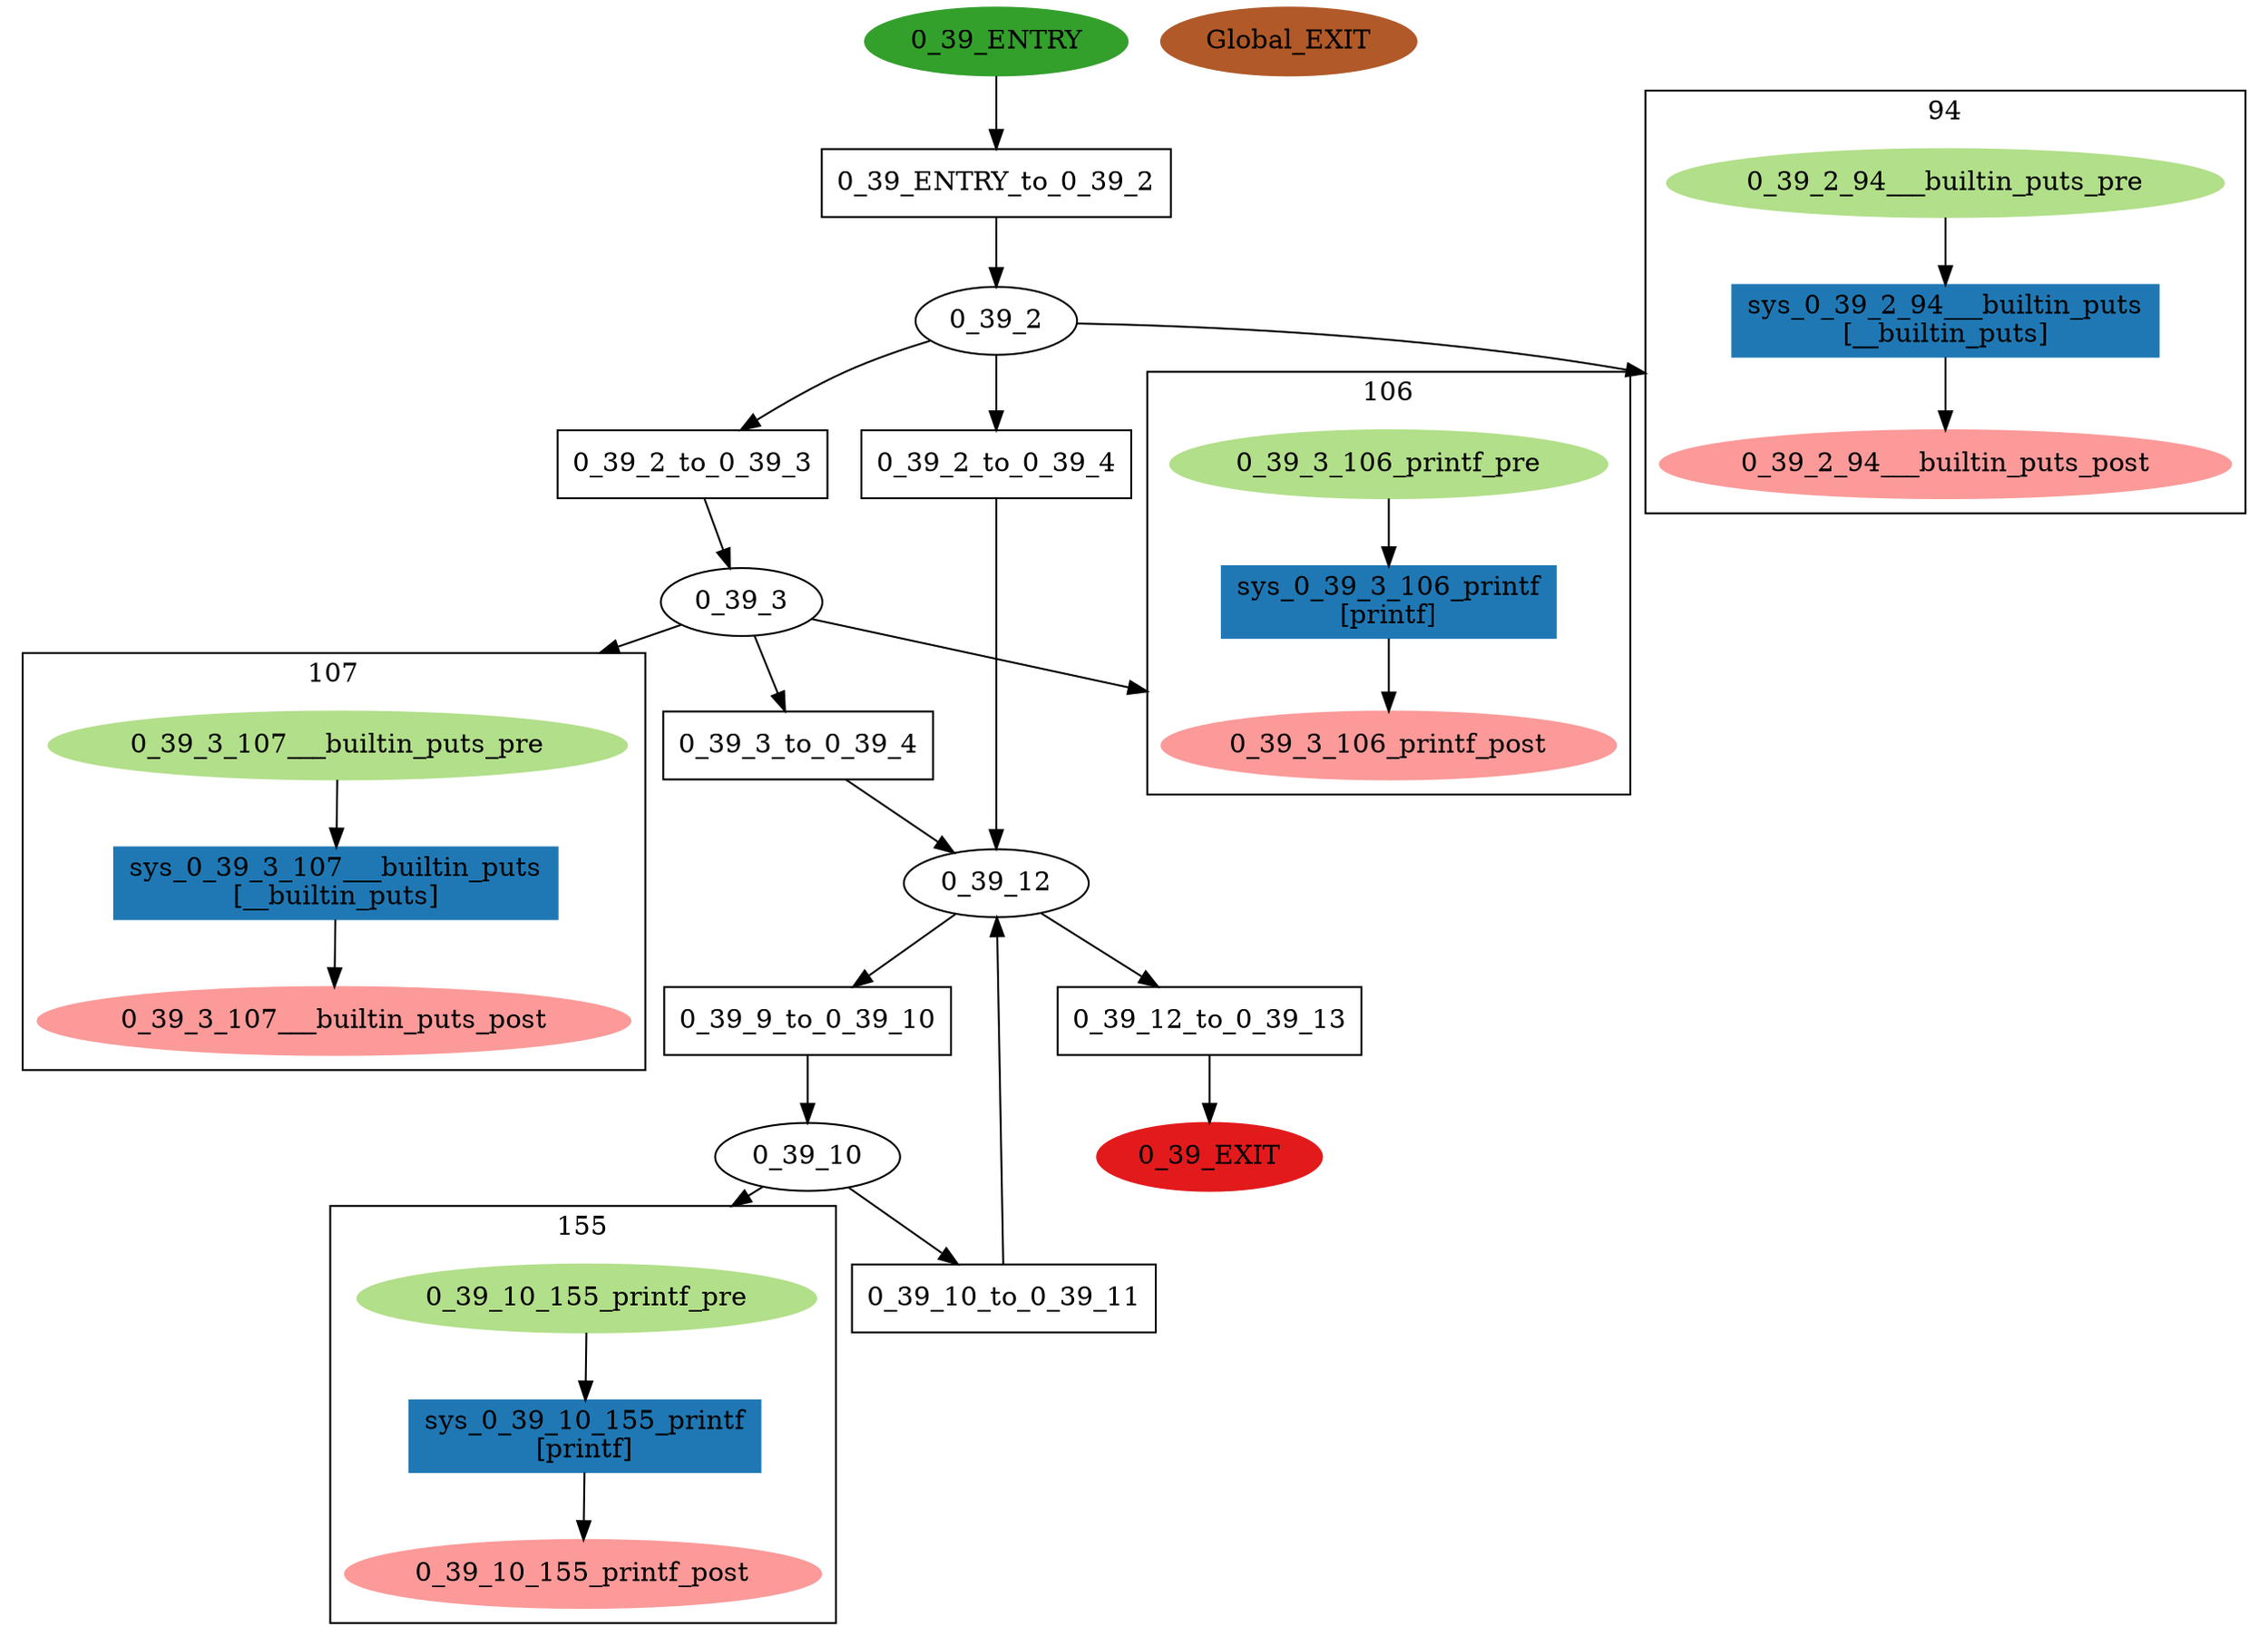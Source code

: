digraph model { 
compound=true; 
node  [style="filled", colorscheme="paired12"];  "0_39_EXIT" [shape=ellipse, color=6, style=filled];
  "0_39_2" [shape=ellipse, style=""];
subgraph "cluster_0_39_2_94" { 
label="94"  "0_39_2_94___builtin_puts_post" [shape=ellipse, style=""];
  "0_39_2_94___builtin_puts_pre" [shape=ellipse, style=""];
  "sys_0_39_2_94___builtin_puts" [shape=box, style=""];
  "sys_0_39_2_94___builtin_puts" [color=2, style=filled];
  "sys_0_39_2_94___builtin_puts" [label="sys_0_39_2_94___builtin_puts\n[__builtin_puts]"];
  "sys_0_39_2_94___builtin_puts" -> "0_39_2_94___builtin_puts_post" [label="", arrowhead="normal"];
  "0_39_2_94___builtin_puts_pre" -> "sys_0_39_2_94___builtin_puts" [label="", arrowhead="normal"];
}
  "0_39_2" -> "0_39_2_94___builtin_puts_post" [lhead="cluster_0_39_2_94"];
  "0_39_2_94___builtin_puts_pre" [color=3, style=filled];
  "0_39_2_94___builtin_puts_post" [color=5, style=filled];
  "0_39_3" [shape=ellipse, style=""];
subgraph "cluster_0_39_3_106" { 
label="106"  "0_39_3_106_printf_post" [shape=ellipse, style=""];
  "0_39_3_106_printf_pre" [shape=ellipse, style=""];
  "sys_0_39_3_106_printf" [shape=box, style=""];
  "sys_0_39_3_106_printf" [color=2, style=filled];
  "sys_0_39_3_106_printf" [label="sys_0_39_3_106_printf\n[printf]"];
  "sys_0_39_3_106_printf" -> "0_39_3_106_printf_post" [label="", arrowhead="normal"];
  "0_39_3_106_printf_pre" -> "sys_0_39_3_106_printf" [label="", arrowhead="normal"];
}
  "0_39_3" -> "0_39_3_106_printf_post" [lhead="cluster_0_39_3_106"];
  "0_39_3_106_printf_pre" [color=3, style=filled];
  "0_39_3_106_printf_post" [color=5, style=filled];
subgraph "cluster_0_39_3_107" { 
label="107"  "0_39_3_107___builtin_puts_pre" [shape=ellipse, style=""];
  "0_39_3_107___builtin_puts_post" [shape=ellipse, style=""];
  "sys_0_39_3_107___builtin_puts" [shape=box, style=""];
  "sys_0_39_3_107___builtin_puts" [color=2, style=filled];
  "sys_0_39_3_107___builtin_puts" [label="sys_0_39_3_107___builtin_puts\n[__builtin_puts]"];
  "sys_0_39_3_107___builtin_puts" -> "0_39_3_107___builtin_puts_post" [label="", arrowhead="normal"];
  "0_39_3_107___builtin_puts_pre" -> "sys_0_39_3_107___builtin_puts" [label="", arrowhead="normal"];
}
  "0_39_3" -> "0_39_3_107___builtin_puts_pre" [lhead="cluster_0_39_3_107"];
  "0_39_3_107___builtin_puts_pre" [color=3, style=filled];
  "0_39_3_107___builtin_puts_post" [color=5, style=filled];
  "0_39_ENTRY" [shape=ellipse, color=4, style=filled];
  "Global_EXIT" [shape=ellipse, color=12, style=filled];
  "0_39_10" [shape=ellipse, style=""];
subgraph "cluster_0_39_10_155" { 
label="155"  "0_39_10_155_printf_pre" [shape=ellipse, style=""];
  "0_39_10_155_printf_post" [shape=ellipse, style=""];
  "sys_0_39_10_155_printf" [shape=box, style=""];
  "sys_0_39_10_155_printf" [color=2, style=filled];
  "sys_0_39_10_155_printf" [label="sys_0_39_10_155_printf\n[printf]"];
  "sys_0_39_10_155_printf" -> "0_39_10_155_printf_post" [label="", arrowhead="normal"];
  "0_39_10_155_printf_pre" -> "sys_0_39_10_155_printf" [label="", arrowhead="normal"];
}
  "0_39_10" -> "0_39_10_155_printf_pre" [lhead="cluster_0_39_10_155"];
  "0_39_10_155_printf_pre" [color=3, style=filled];
  "0_39_10_155_printf_post" [color=5, style=filled];
  "0_39_12" [shape=ellipse, style=""];
  "0_39_12_to_0_39_13" [shape=box, style=""];
  "0_39_12_to_0_39_13" [label="0_39_12_to_0_39_13\n"];
  "0_39_3_to_0_39_4" [shape=box, style=""];
  "0_39_3_to_0_39_4" [label="0_39_3_to_0_39_4\n"];
  "0_39_ENTRY_to_0_39_2" [shape=box, style=""];
  "0_39_ENTRY_to_0_39_2" [label="0_39_ENTRY_to_0_39_2\n"];
  "0_39_2_to_0_39_4" [shape=box, style=""];
  "0_39_2_to_0_39_4" [label="0_39_2_to_0_39_4\n"];
  "0_39_2_to_0_39_3" [shape=box, style=""];
  "0_39_2_to_0_39_3" [label="0_39_2_to_0_39_3\n"];
  "0_39_9_to_0_39_10" [shape=box, style=""];
  "0_39_9_to_0_39_10" [label="0_39_9_to_0_39_10\n"];
  "0_39_10_to_0_39_11" [shape=box, style=""];
  "0_39_10_to_0_39_11" [label="0_39_10_to_0_39_11\n"];
  "0_39_ENTRY_to_0_39_2" -> "0_39_2" [label="", arrowhead="normal"];
  "0_39_2" -> "0_39_2_to_0_39_3" [label="", arrowhead="normal"];
  "0_39_12_to_0_39_13" -> "0_39_EXIT" [label="", arrowhead="normal"];
  "0_39_10" -> "0_39_10_to_0_39_11" [label="", arrowhead="normal"];
  "0_39_3_to_0_39_4" -> "0_39_12" [label="", arrowhead="normal"];
  "0_39_9_to_0_39_10" -> "0_39_10" [label="", arrowhead="normal"];
  "0_39_3" -> "0_39_3_to_0_39_4" [label="", arrowhead="normal"];
  "0_39_10_to_0_39_11" -> "0_39_12" [label="", arrowhead="normal"];
  "0_39_2_to_0_39_4" -> "0_39_12" [label="", arrowhead="normal"];
  "0_39_ENTRY" -> "0_39_ENTRY_to_0_39_2" [label="", arrowhead="normal"];
  "0_39_12" -> "0_39_9_to_0_39_10" [label="", arrowhead="normal"];
  "0_39_2" -> "0_39_2_to_0_39_4" [label="", arrowhead="normal"];
  "0_39_12" -> "0_39_12_to_0_39_13" [label="", arrowhead="normal"];
  "0_39_2_to_0_39_3" -> "0_39_3" [label="", arrowhead="normal"];
}

